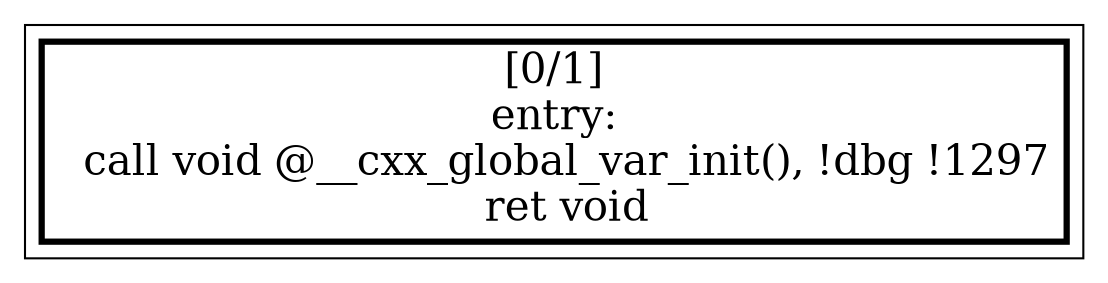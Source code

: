 
digraph G {





subgraph cluster0 {


node108 [penwidth=3.0,fontsize=20,shape=rectangle,label="[0/1]
entry:
  call void @__cxx_global_var_init(), !dbg !1297
  ret void
" ]



}

}

